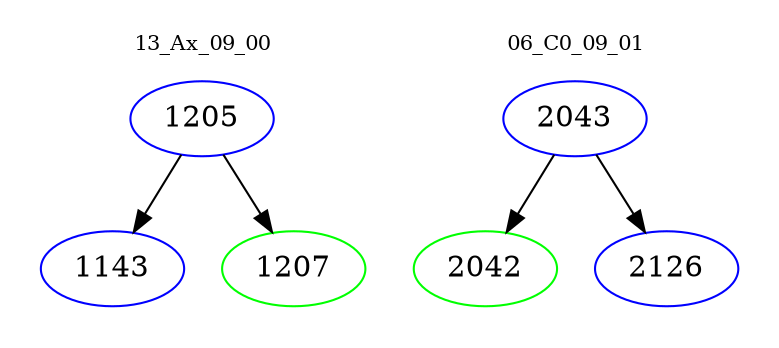 digraph{
subgraph cluster_0 {
color = white
label = "13_Ax_09_00";
fontsize=10;
T0_1205 [label="1205", color="blue"]
T0_1205 -> T0_1143 [color="black"]
T0_1143 [label="1143", color="blue"]
T0_1205 -> T0_1207 [color="black"]
T0_1207 [label="1207", color="green"]
}
subgraph cluster_1 {
color = white
label = "06_C0_09_01";
fontsize=10;
T1_2043 [label="2043", color="blue"]
T1_2043 -> T1_2042 [color="black"]
T1_2042 [label="2042", color="green"]
T1_2043 -> T1_2126 [color="black"]
T1_2126 [label="2126", color="blue"]
}
}
